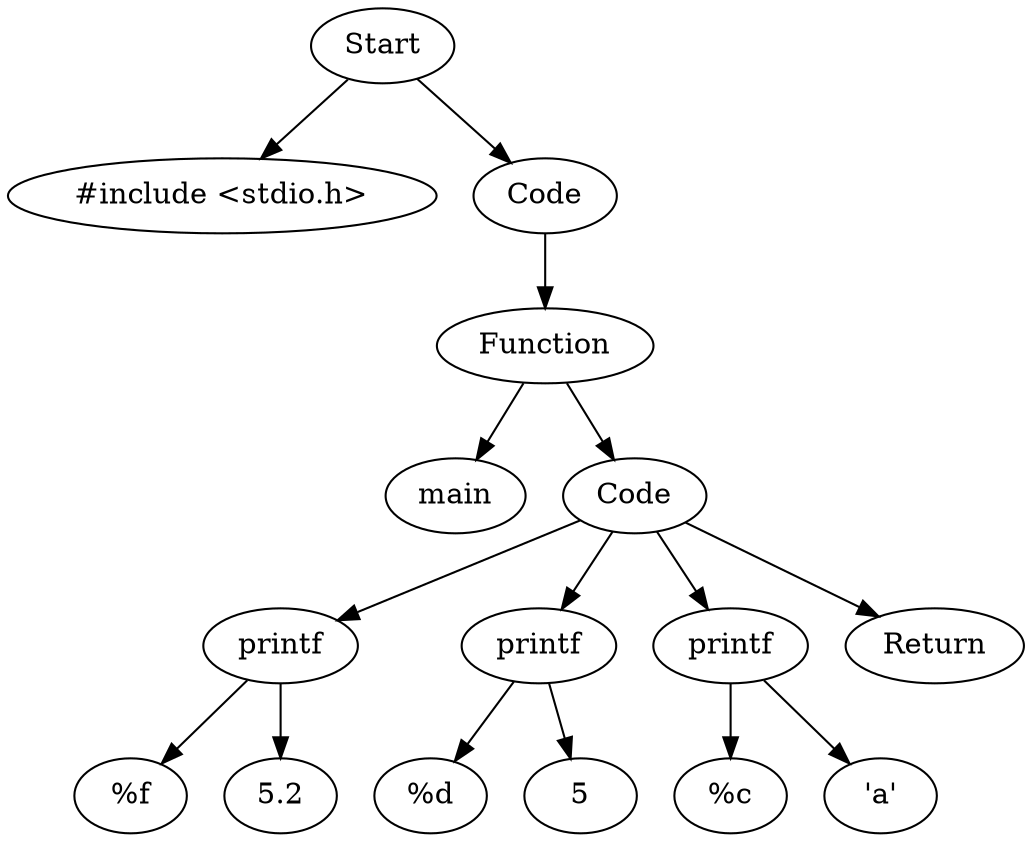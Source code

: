 digraph AST {
  "137867414944064" [label="Start"];
  "137867414944064" -> "137867414930096";
  "137867414944064" -> "137867414929712";
  "137867414930096" [label="#include <stdio.h>"];
  "137867414929712" [label="Code"];
  "137867414929712" -> "137867412555952";
  "137867412555952" [label="Function"];
  "137867412555952" -> "137867412557392";
  "137867412555952" -> "137867412567376";
  "137867412557392" [label="main"];
  "137867412567376" [label="Code"];
  "137867412567376" -> "137867412563440";
  "137867412567376" -> "137867412557104";
  "137867412567376" -> "137867412563632";
  "137867412567376" -> "137867412563536";
  "137867412563440" [label="printf"];
  "137867412563440" -> "137867412556576";
  "137867412563440" -> "137867412558304";
  "137867412556576" [label="%f"];
  "137867412558304" [label="5.2"];
  "137867412557104" [label="printf"];
  "137867412557104" -> "137867412559840";
  "137867412557104" -> "137867412558016";
  "137867412559840" [label="%d"];
  "137867412558016" [label="5"];
  "137867412563632" [label="printf"];
  "137867412563632" -> "137867412560896";
  "137867412563632" -> "137867412558592";
  "137867412560896" [label="%c"];
  "137867412558592" [label="'a'"];
  "137867412563536" [label="Return"];
}
